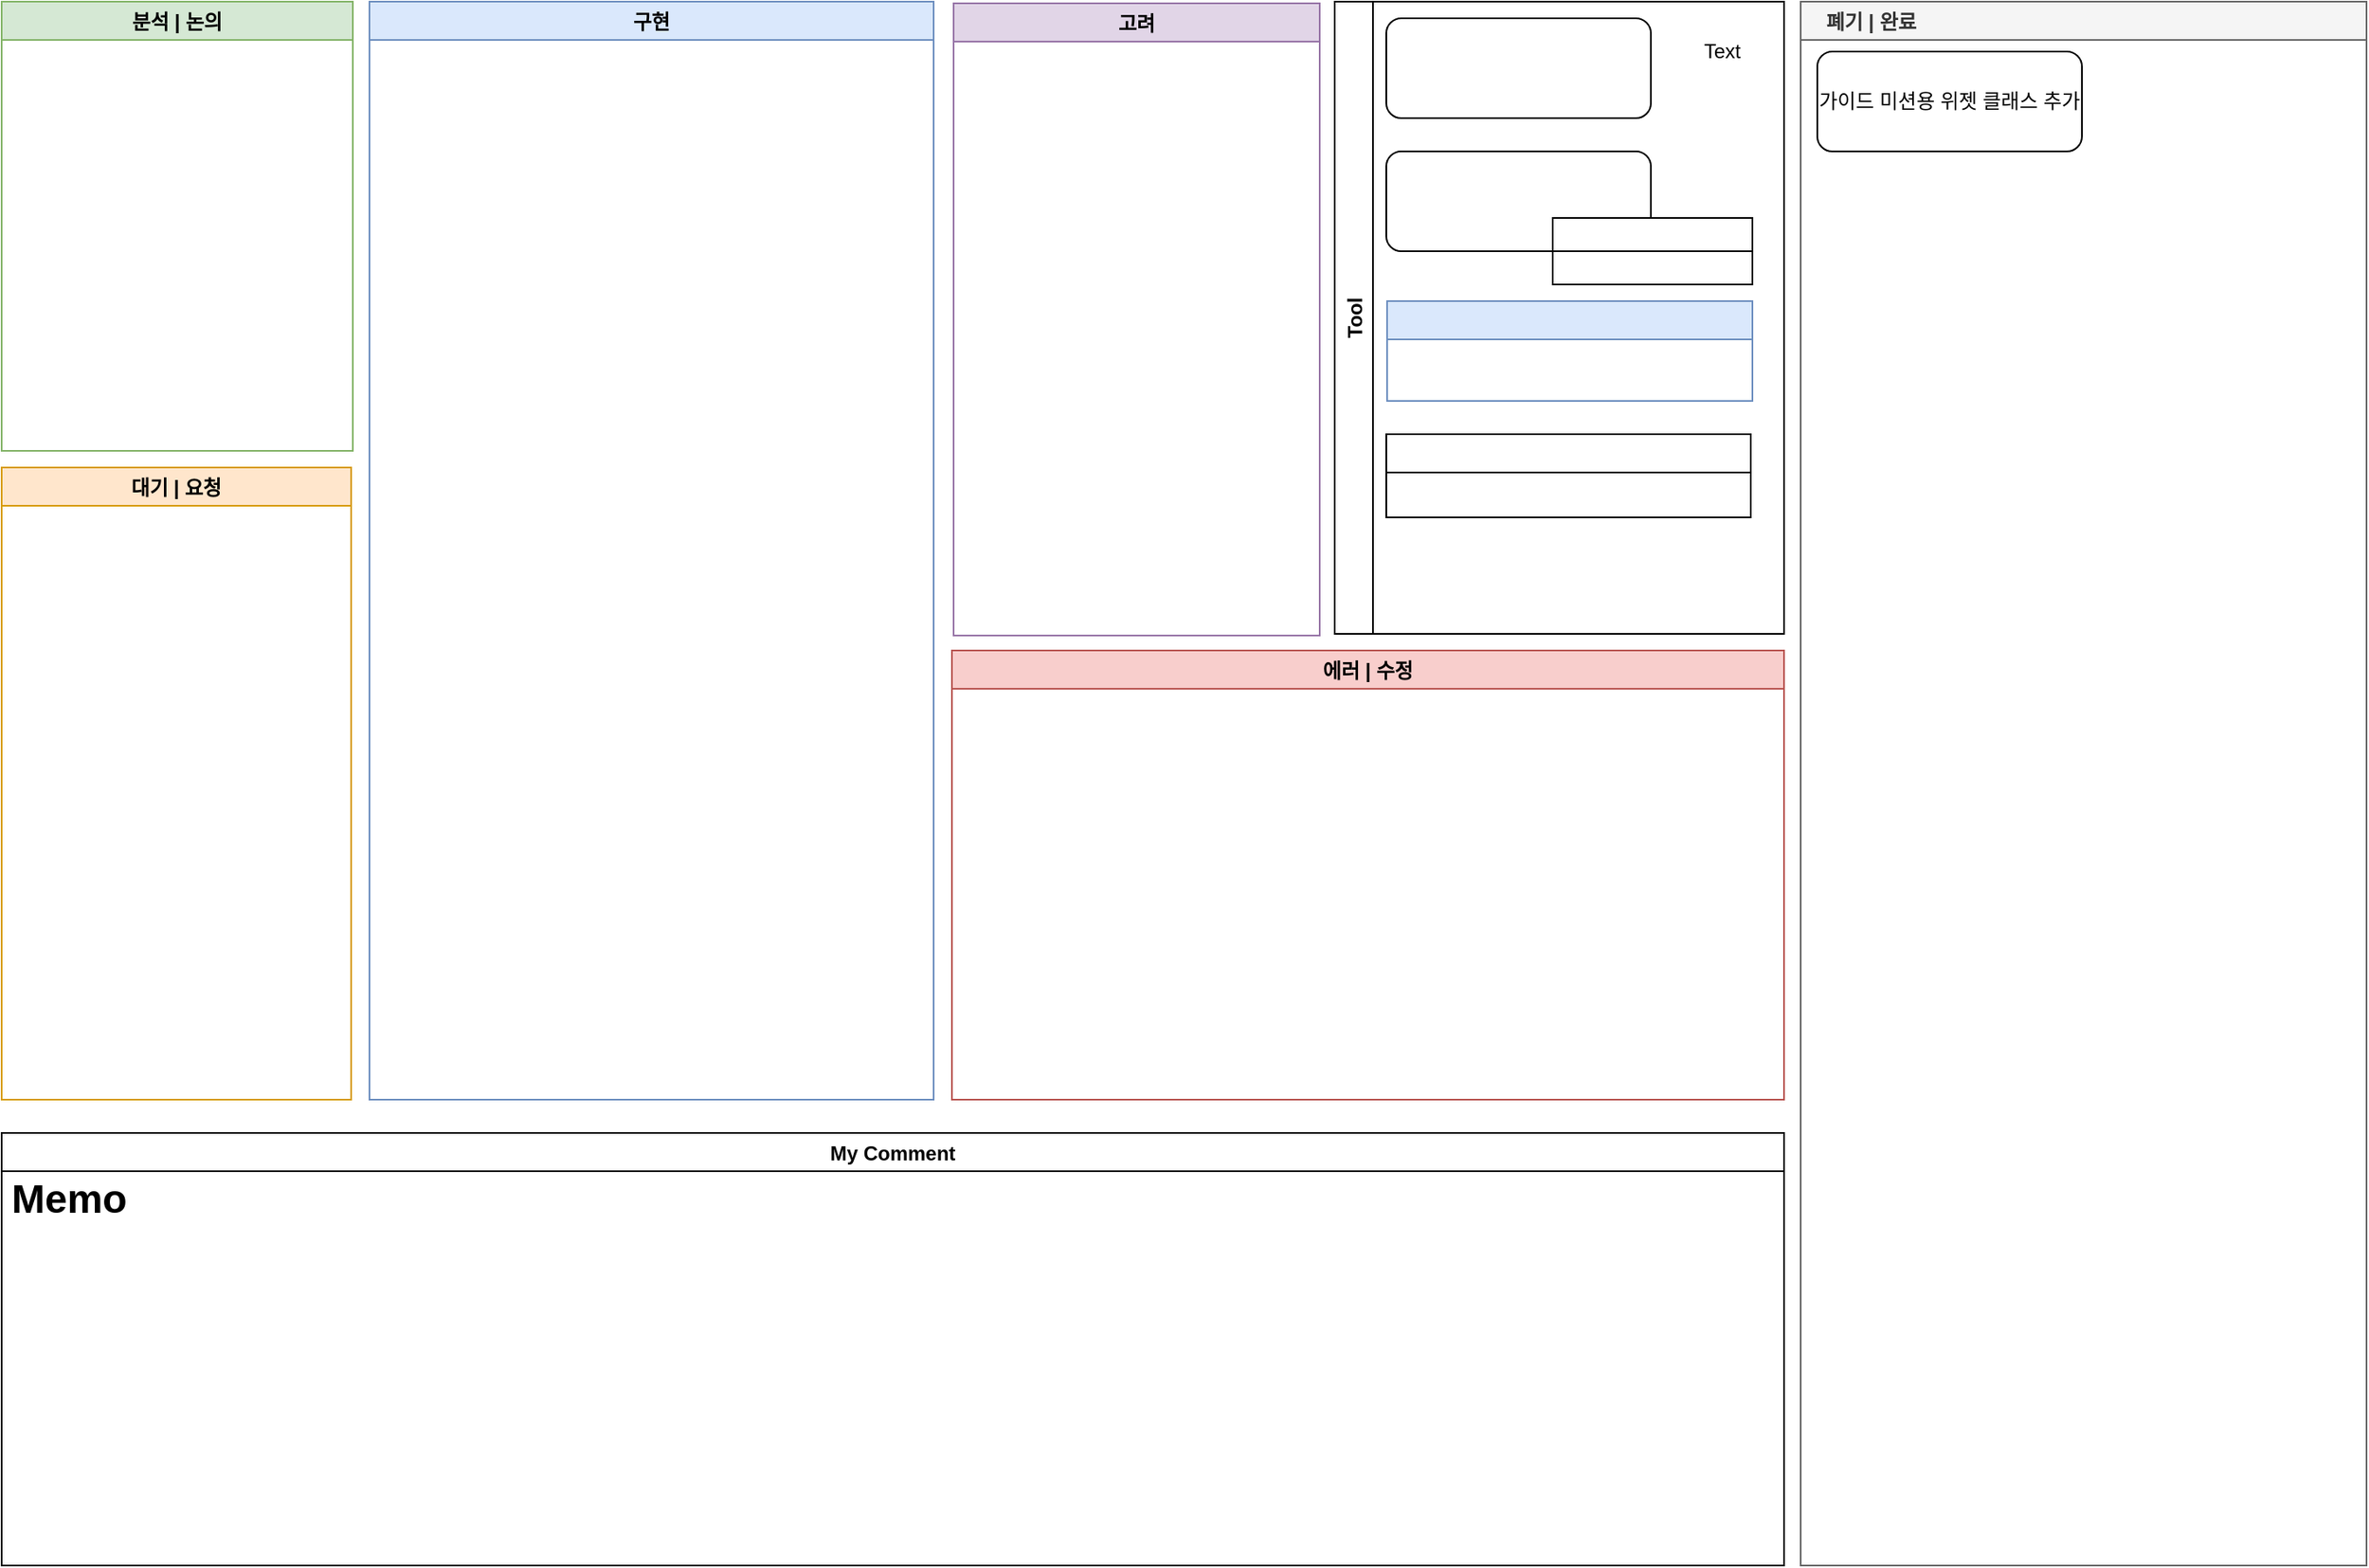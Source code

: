 <mxfile version="16.4.6" type="github"><diagram id="sQ8EXhfYu_Z4RW1TYD9f" name="Page-1"><mxGraphModel dx="1422" dy="762" grid="1" gridSize="10" guides="1" tooltips="1" connect="0" arrows="1" fold="1" page="1" pageScale="1" pageWidth="827" pageHeight="1169" math="0" shadow="0"><root><mxCell id="0"/><mxCell id="1" parent="0"/><mxCell id="wOnGFkAYj0Utu0_wV-MN-16" value="구현" style="swimlane;fillColor=#dae8fc;strokeColor=#6c8ebf;" parent="1" vertex="1"><mxGeometry x="270" y="50" width="339" height="660" as="geometry"/></mxCell><mxCell id="wOnGFkAYj0Utu0_wV-MN-17" value="분석 | 논의" style="swimlane;strokeColor=#82b366;fillColor=#D5E8D4;" parent="1" vertex="1"><mxGeometry x="49" y="50" width="211" height="270" as="geometry"/></mxCell><mxCell id="wOnGFkAYj0Utu0_wV-MN-18" value="고려" style="swimlane;fillColor=#e1d5e7;strokeColor=#9673a6;" parent="1" vertex="1"><mxGeometry x="621" y="51" width="220" height="380" as="geometry"/></mxCell><mxCell id="MTrl5ynQiznJmTlUDSWs-4" value="대기 | 요청" style="swimlane;strokeColor=#d79b00;fillColor=#ffe6cc;" parent="1" vertex="1"><mxGeometry x="49" y="330" width="210" height="380" as="geometry"/></mxCell><mxCell id="9A0mLHsorhuxDrabdEOj-9" value="에러 | 수정" style="swimlane;fillColor=#f8cecc;strokeColor=#b85450;startSize=23;" parent="1" vertex="1"><mxGeometry x="620" y="440" width="500" height="270" as="geometry"/></mxCell><mxCell id="hDPYIisuoytdxOGGVnbc-3" value="    폐기 | 완료" style="swimlane;strokeColor=#666666;fillColor=#f5f5f5;fontColor=#333333;align=left;" parent="1" vertex="1"><mxGeometry x="1130" y="50" width="340" height="940" as="geometry"><mxRectangle x="1130" y="50" width="90" height="23" as="alternateBounds"/></mxGeometry></mxCell><mxCell id="cJCC7sbpeEC_L9KTbLIl-2" value="가이드 미션용 위젯 클래스 추가" style="rounded=1;whiteSpace=wrap;html=1;" parent="hDPYIisuoytdxOGGVnbc-3" vertex="1"><mxGeometry x="10" y="30" width="159" height="60" as="geometry"/></mxCell><mxCell id="6kkVd8V_ymKgZ0_L0vxy-3" value="My Comment" style="swimlane;" parent="1" vertex="1"><mxGeometry x="49" y="730" width="1071" height="260" as="geometry"><mxRectangle x="49" y="720" width="100" height="23" as="alternateBounds"/></mxGeometry></mxCell><mxCell id="KfCYHrgsOKh0RXw9eGPa-2" value="&lt;h1&gt;Memo&lt;/h1&gt;&lt;p&gt;&lt;br&gt;&lt;/p&gt;" style="text;html=1;strokeColor=none;fillColor=none;spacing=5;spacingTop=-20;whiteSpace=wrap;overflow=hidden;rounded=0;align=left;" parent="6kkVd8V_ymKgZ0_L0vxy-3" vertex="1"><mxGeometry x="1" y="20" width="1070" height="240" as="geometry"/></mxCell><mxCell id="oumLD8d3DvaTa1NXrWpt-27" value="Tool" style="swimlane;horizontal=0;" parent="1" vertex="1"><mxGeometry x="850" y="50" width="270" height="380" as="geometry"/></mxCell><mxCell id="oumLD8d3DvaTa1NXrWpt-25" value="" style="rounded=1;whiteSpace=wrap;html=1;" parent="oumLD8d3DvaTa1NXrWpt-27" vertex="1"><mxGeometry x="31" y="10" width="159" height="60" as="geometry"/></mxCell><mxCell id="oumLD8d3DvaTa1NXrWpt-31" value="" style="group" parent="oumLD8d3DvaTa1NXrWpt-27" vertex="1" connectable="0"><mxGeometry x="31" y="90" width="220" height="80" as="geometry"/></mxCell><mxCell id="oumLD8d3DvaTa1NXrWpt-28" value="" style="rounded=1;whiteSpace=wrap;html=1;" parent="oumLD8d3DvaTa1NXrWpt-31" vertex="1"><mxGeometry width="159" height="60" as="geometry"/></mxCell><mxCell id="oumLD8d3DvaTa1NXrWpt-29" value="" style="rounded=0;whiteSpace=wrap;html=1;" parent="oumLD8d3DvaTa1NXrWpt-31" vertex="1"><mxGeometry x="100" y="60" width="120" height="20" as="geometry"/></mxCell><mxCell id="oumLD8d3DvaTa1NXrWpt-30" value="" style="rounded=0;whiteSpace=wrap;html=1;" parent="oumLD8d3DvaTa1NXrWpt-31" vertex="1"><mxGeometry x="100" y="40" width="120" height="20" as="geometry"/></mxCell><mxCell id="oumLD8d3DvaTa1NXrWpt-32" value="" style="swimlane;fillColor=#dae8fc;strokeColor=#6c8ebf;" parent="oumLD8d3DvaTa1NXrWpt-27" vertex="1"><mxGeometry x="31.5" y="180" width="219.5" height="60" as="geometry"/></mxCell><mxCell id="oumLD8d3DvaTa1NXrWpt-34" value="" style="swimlane;" parent="oumLD8d3DvaTa1NXrWpt-27" vertex="1"><mxGeometry x="31" y="260" width="219" height="50" as="geometry"/></mxCell><mxCell id="Fb32EvJjGHJRLybvlaYY-3" value="Text" style="text;html=1;align=left;verticalAlign=middle;resizable=0;points=[];autosize=1;strokeColor=none;" parent="oumLD8d3DvaTa1NXrWpt-27" vertex="1"><mxGeometry x="220" y="20" width="40" height="20" as="geometry"/></mxCell></root></mxGraphModel></diagram></mxfile>
